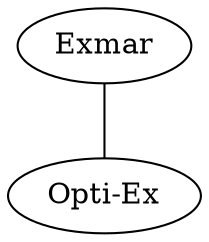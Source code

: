 strict graph "Delta House floating production platform spill" {
	Exmar
	"Opti-Ex"
	Exmar -- "Opti-Ex"
}
